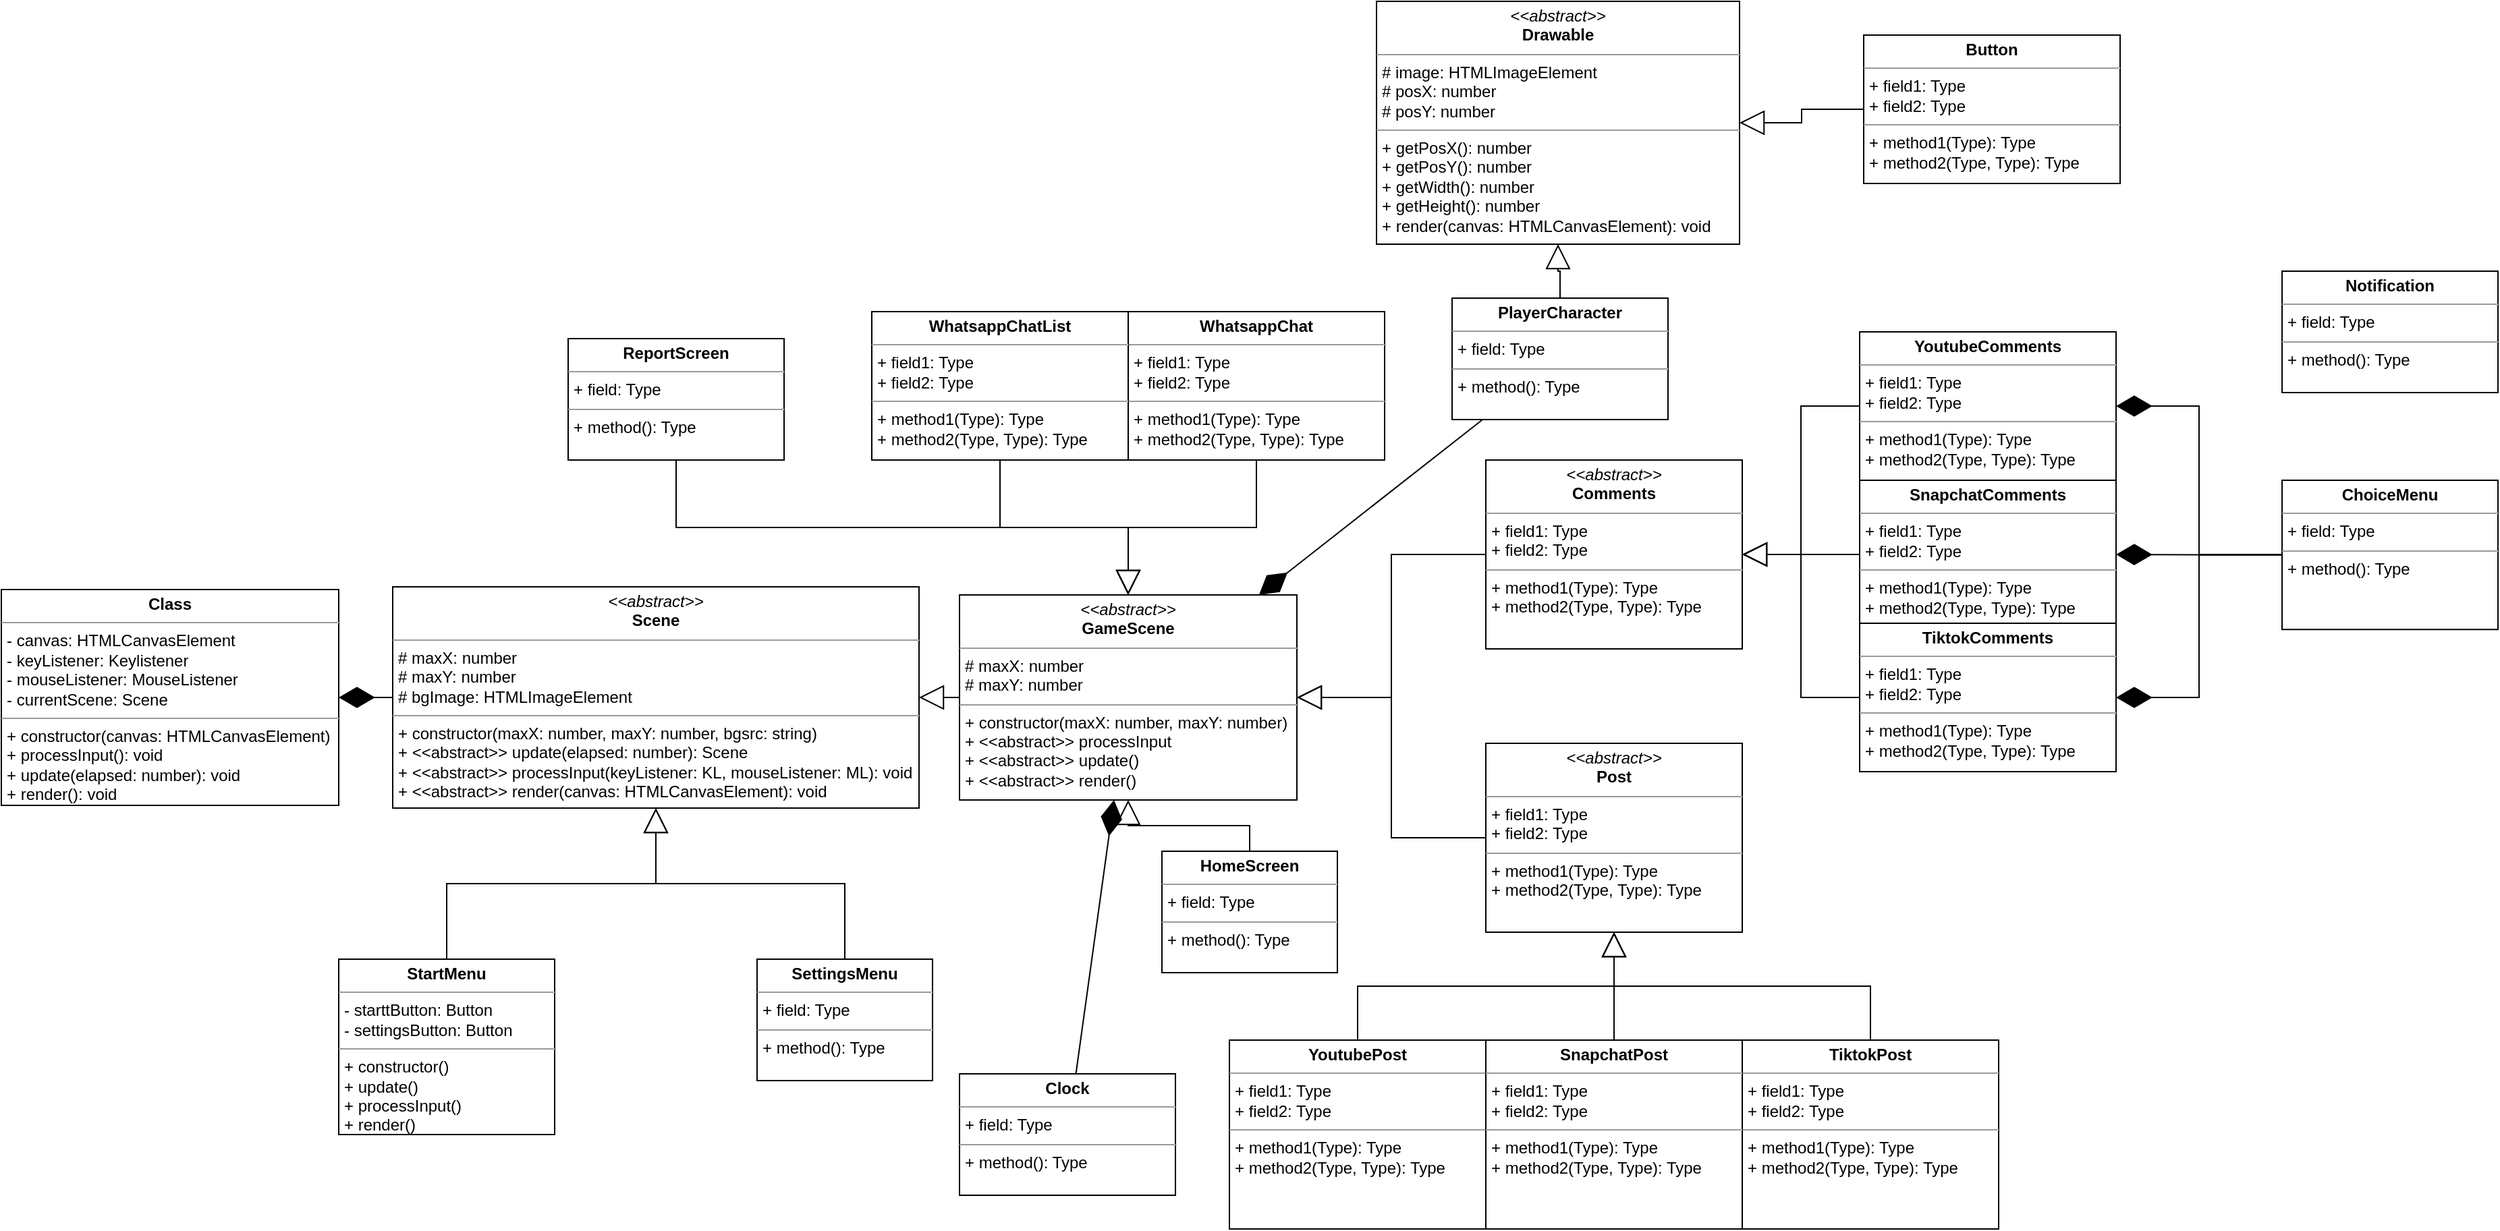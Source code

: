 <mxfile version="20.6.2" type="device"><diagram id="C5RBs43oDa-KdzZeNtuy" name="Page-1"><mxGraphModel dx="1905" dy="1842" grid="1" gridSize="10" guides="1" tooltips="1" connect="1" arrows="1" fold="1" page="1" pageScale="1" pageWidth="827" pageHeight="1169" math="0" shadow="0"><root><mxCell id="WIyWlLk6GJQsqaUBKTNV-0"/><mxCell id="WIyWlLk6GJQsqaUBKTNV-1" parent="WIyWlLk6GJQsqaUBKTNV-0"/><mxCell id="Z6UXT3J0oveHrGKDmmek-25" value="&lt;p style=&quot;margin:0px;margin-top:4px;text-align:center;&quot;&gt;&lt;i&gt;&amp;lt;&amp;lt;abstract&amp;gt;&amp;gt;&lt;/i&gt;&lt;br&gt;&lt;b&gt;GameScene&lt;/b&gt;&lt;/p&gt;&lt;hr size=&quot;1&quot;&gt;&lt;p style=&quot;margin:0px;margin-left:4px;&quot;&gt;# maxX: number&lt;/p&gt;&lt;p style=&quot;margin:0px;margin-left:4px;&quot;&gt;# maxY: number&lt;/p&gt;&lt;hr size=&quot;1&quot;&gt;&lt;p style=&quot;margin:0px;margin-left:4px;&quot;&gt;+ constructor(maxX: number, maxY: number)&lt;br&gt;&lt;/p&gt;&lt;p style=&quot;margin:0px;margin-left:4px;&quot;&gt;+ &amp;lt;&amp;lt;abstract&amp;gt;&amp;gt; processInput&lt;/p&gt;&lt;p style=&quot;margin:0px;margin-left:4px;&quot;&gt;+ &amp;lt;&amp;lt;abstract&amp;gt;&amp;gt; update()&lt;/p&gt;&lt;p style=&quot;margin:0px;margin-left:4px;&quot;&gt;+ &amp;lt;&amp;lt;abstract&amp;gt;&amp;gt; render()&lt;/p&gt;&lt;p style=&quot;margin:0px;margin-left:4px;&quot;&gt;&lt;br&gt;&lt;/p&gt;" style="verticalAlign=top;align=left;overflow=fill;fontSize=12;fontFamily=Helvetica;html=1;" vertex="1" parent="WIyWlLk6GJQsqaUBKTNV-1"><mxGeometry x="-30" y="-100" width="250" height="152" as="geometry"/></mxCell><mxCell id="Z6UXT3J0oveHrGKDmmek-26" value="&lt;p style=&quot;margin:0px;margin-top:4px;text-align:center;&quot;&gt;&lt;b&gt;Class&lt;/b&gt;&lt;/p&gt;&lt;hr size=&quot;1&quot;&gt;&lt;p style=&quot;margin:0px;margin-left:4px;&quot;&gt;- canvas: HTMLCanvasElement&lt;br&gt;&lt;/p&gt;&lt;p style=&quot;margin:0px;margin-left:4px;&quot;&gt;- keyListener: Keylistener&lt;br&gt;&lt;/p&gt;&lt;p style=&quot;margin:0px;margin-left:4px;&quot;&gt;- mouseListener: MouseListener&lt;br&gt;&lt;/p&gt;&lt;p style=&quot;margin:0px;margin-left:4px;&quot;&gt;- currentScene: Scene&lt;br&gt;&lt;/p&gt;&lt;hr size=&quot;1&quot;&gt;&lt;p style=&quot;margin:0px;margin-left:4px;&quot;&gt;+ constructor(canvas: HTMLCanvasElement)&lt;br&gt;&lt;/p&gt;&lt;p style=&quot;margin:0px;margin-left:4px;&quot;&gt;+ processInput(): void&lt;br&gt;&lt;/p&gt;&lt;p style=&quot;margin:0px;margin-left:4px;&quot;&gt;+ update(elapsed: number): void&lt;br&gt;&lt;/p&gt;&lt;p style=&quot;margin:0px;margin-left:4px;&quot;&gt;+ render(): void&lt;br&gt;&lt;/p&gt;" style="verticalAlign=top;align=left;overflow=fill;fontSize=12;fontFamily=Helvetica;html=1;" vertex="1" parent="WIyWlLk6GJQsqaUBKTNV-1"><mxGeometry x="-740" y="-104" width="250" height="160" as="geometry"/></mxCell><mxCell id="Z6UXT3J0oveHrGKDmmek-35" value="&lt;p style=&quot;margin:0px;margin-top:4px;text-align:center;&quot;&gt;&lt;b&gt;SettingsMenu&lt;/b&gt;&lt;/p&gt;&lt;hr size=&quot;1&quot;&gt;&lt;p style=&quot;margin:0px;margin-left:4px;&quot;&gt;+ field: Type&lt;/p&gt;&lt;hr size=&quot;1&quot;&gt;&lt;p style=&quot;margin:0px;margin-left:4px;&quot;&gt;+ method(): Type&lt;/p&gt;" style="verticalAlign=top;align=left;overflow=fill;fontSize=12;fontFamily=Helvetica;html=1;" vertex="1" parent="WIyWlLk6GJQsqaUBKTNV-1"><mxGeometry x="-180" y="170" width="130" height="90" as="geometry"/></mxCell><mxCell id="Z6UXT3J0oveHrGKDmmek-36" value="&lt;p style=&quot;margin:0px;margin-top:4px;text-align:center;&quot;&gt;&lt;b&gt;StartMenu&lt;/b&gt;&lt;/p&gt;&lt;hr size=&quot;1&quot;&gt;&lt;p style=&quot;margin: 0px 0px 0px 4px;&quot;&gt;- starttButton: Button&lt;/p&gt;&lt;p style=&quot;margin: 0px 0px 0px 4px;&quot;&gt;- settingsButton: Button&lt;/p&gt;&lt;hr size=&quot;1&quot;&gt;&lt;p style=&quot;margin:0px;margin-left:4px;&quot;&gt;+ constructor()&lt;/p&gt;&lt;p style=&quot;margin:0px;margin-left:4px;&quot;&gt;+ update()&lt;/p&gt;&lt;p style=&quot;margin:0px;margin-left:4px;&quot;&gt;+ processInput()&lt;/p&gt;&lt;p style=&quot;margin:0px;margin-left:4px;&quot;&gt;+ render()&lt;/p&gt;" style="verticalAlign=top;align=left;overflow=fill;fontSize=12;fontFamily=Helvetica;html=1;" vertex="1" parent="WIyWlLk6GJQsqaUBKTNV-1"><mxGeometry x="-490" y="170" width="160" height="130" as="geometry"/></mxCell><mxCell id="Z6UXT3J0oveHrGKDmmek-38" value="&lt;p style=&quot;margin:0px;margin-top:4px;text-align:center;&quot;&gt;&lt;b&gt;HomeScreen&lt;/b&gt;&lt;/p&gt;&lt;hr size=&quot;1&quot;&gt;&lt;p style=&quot;margin:0px;margin-left:4px;&quot;&gt;+ field: Type&lt;/p&gt;&lt;hr size=&quot;1&quot;&gt;&lt;p style=&quot;margin:0px;margin-left:4px;&quot;&gt;+ method(): Type&lt;/p&gt;" style="verticalAlign=top;align=left;overflow=fill;fontSize=12;fontFamily=Helvetica;html=1;" vertex="1" parent="WIyWlLk6GJQsqaUBKTNV-1"><mxGeometry x="120" y="90" width="130" height="90" as="geometry"/></mxCell><mxCell id="Z6UXT3J0oveHrGKDmmek-39" value="&lt;p style=&quot;margin:0px;margin-top:4px;text-align:center;&quot;&gt;&lt;i&gt;&amp;lt;&amp;lt;abstract&amp;gt;&amp;gt;&lt;/i&gt;&lt;br&gt;&lt;b&gt;Post&lt;/b&gt;&lt;/p&gt;&lt;hr size=&quot;1&quot;&gt;&lt;p style=&quot;margin:0px;margin-left:4px;&quot;&gt;+ field1: Type&lt;br&gt;+ field2: Type&lt;/p&gt;&lt;hr size=&quot;1&quot;&gt;&lt;p style=&quot;margin:0px;margin-left:4px;&quot;&gt;+ method1(Type): Type&lt;br&gt;+ method2(Type, Type): Type&lt;/p&gt;" style="verticalAlign=top;align=left;overflow=fill;fontSize=12;fontFamily=Helvetica;html=1;" vertex="1" parent="WIyWlLk6GJQsqaUBKTNV-1"><mxGeometry x="360" y="10" width="190" height="140" as="geometry"/></mxCell><mxCell id="Z6UXT3J0oveHrGKDmmek-40" value="&lt;p style=&quot;margin:0px;margin-top:4px;text-align:center;&quot;&gt;&lt;b&gt;TiktokPost&lt;/b&gt;&lt;/p&gt;&lt;hr size=&quot;1&quot;&gt;&lt;p style=&quot;margin:0px;margin-left:4px;&quot;&gt;+ field1: Type&lt;br&gt;+ field2: Type&lt;/p&gt;&lt;hr size=&quot;1&quot;&gt;&lt;p style=&quot;margin:0px;margin-left:4px;&quot;&gt;+ method1(Type): Type&lt;br&gt;+ method2(Type, Type): Type&lt;/p&gt;" style="verticalAlign=top;align=left;overflow=fill;fontSize=12;fontFamily=Helvetica;html=1;" vertex="1" parent="WIyWlLk6GJQsqaUBKTNV-1"><mxGeometry x="550" y="230" width="190" height="140" as="geometry"/></mxCell><mxCell id="Z6UXT3J0oveHrGKDmmek-42" value="&lt;p style=&quot;margin:0px;margin-top:4px;text-align:center;&quot;&gt;&lt;b&gt;YoutubePost&lt;/b&gt;&lt;/p&gt;&lt;hr size=&quot;1&quot;&gt;&lt;p style=&quot;margin:0px;margin-left:4px;&quot;&gt;+ field1: Type&lt;br&gt;+ field2: Type&lt;/p&gt;&lt;hr size=&quot;1&quot;&gt;&lt;p style=&quot;margin:0px;margin-left:4px;&quot;&gt;+ method1(Type): Type&lt;br&gt;+ method2(Type, Type): Type&lt;/p&gt;" style="verticalAlign=top;align=left;overflow=fill;fontSize=12;fontFamily=Helvetica;html=1;" vertex="1" parent="WIyWlLk6GJQsqaUBKTNV-1"><mxGeometry x="170" y="230" width="190" height="140" as="geometry"/></mxCell><mxCell id="Z6UXT3J0oveHrGKDmmek-43" value="&lt;p style=&quot;margin:0px;margin-top:4px;text-align:center;&quot;&gt;&lt;b&gt;SnapchatPost&lt;/b&gt;&lt;/p&gt;&lt;hr size=&quot;1&quot;&gt;&lt;p style=&quot;margin:0px;margin-left:4px;&quot;&gt;+ field1: Type&lt;br&gt;+ field2: Type&lt;/p&gt;&lt;hr size=&quot;1&quot;&gt;&lt;p style=&quot;margin:0px;margin-left:4px;&quot;&gt;+ method1(Type): Type&lt;br&gt;+ method2(Type, Type): Type&lt;/p&gt;" style="verticalAlign=top;align=left;overflow=fill;fontSize=12;fontFamily=Helvetica;html=1;" vertex="1" parent="WIyWlLk6GJQsqaUBKTNV-1"><mxGeometry x="360" y="230" width="190" height="140" as="geometry"/></mxCell><mxCell id="Z6UXT3J0oveHrGKDmmek-44" value="&lt;p style=&quot;margin:0px;margin-top:4px;text-align:center;&quot;&gt;&lt;b&gt;WhatsappChat&lt;/b&gt;&lt;/p&gt;&lt;hr size=&quot;1&quot;&gt;&lt;p style=&quot;margin:0px;margin-left:4px;&quot;&gt;+ field1: Type&lt;br&gt;+ field2: Type&lt;/p&gt;&lt;hr size=&quot;1&quot;&gt;&lt;p style=&quot;margin:0px;margin-left:4px;&quot;&gt;+ method1(Type): Type&lt;br&gt;+ method2(Type, Type): Type&lt;/p&gt;" style="verticalAlign=top;align=left;overflow=fill;fontSize=12;fontFamily=Helvetica;html=1;" vertex="1" parent="WIyWlLk6GJQsqaUBKTNV-1"><mxGeometry x="95" y="-310" width="190" height="110" as="geometry"/></mxCell><mxCell id="Z6UXT3J0oveHrGKDmmek-45" value="&lt;p style=&quot;margin:0px;margin-top:4px;text-align:center;&quot;&gt;&lt;b&gt;WhatsappChatList&lt;/b&gt;&lt;/p&gt;&lt;hr size=&quot;1&quot;&gt;&lt;p style=&quot;margin:0px;margin-left:4px;&quot;&gt;+ field1: Type&lt;br&gt;+ field2: Type&lt;/p&gt;&lt;hr size=&quot;1&quot;&gt;&lt;p style=&quot;margin:0px;margin-left:4px;&quot;&gt;+ method1(Type): Type&lt;br&gt;+ method2(Type, Type): Type&lt;/p&gt;" style="verticalAlign=top;align=left;overflow=fill;fontSize=12;fontFamily=Helvetica;html=1;" vertex="1" parent="WIyWlLk6GJQsqaUBKTNV-1"><mxGeometry x="-95" y="-310" width="190" height="110" as="geometry"/></mxCell><mxCell id="Z6UXT3J0oveHrGKDmmek-46" value="&lt;p style=&quot;margin:0px;margin-top:4px;text-align:center;&quot;&gt;&lt;b&gt;Button&lt;/b&gt;&lt;/p&gt;&lt;hr size=&quot;1&quot;&gt;&lt;p style=&quot;margin:0px;margin-left:4px;&quot;&gt;+ field1: Type&lt;br&gt;+ field2: Type&lt;/p&gt;&lt;hr size=&quot;1&quot;&gt;&lt;p style=&quot;margin:0px;margin-left:4px;&quot;&gt;+ method1(Type): Type&lt;br&gt;+ method2(Type, Type): Type&lt;/p&gt;" style="verticalAlign=top;align=left;overflow=fill;fontSize=12;fontFamily=Helvetica;html=1;" vertex="1" parent="WIyWlLk6GJQsqaUBKTNV-1"><mxGeometry x="640" y="-515" width="190" height="110" as="geometry"/></mxCell><mxCell id="Z6UXT3J0oveHrGKDmmek-54" value="" style="endArrow=block;endSize=16;endFill=0;html=1;rounded=0;edgeStyle=orthogonalEdgeStyle;" edge="1" parent="WIyWlLk6GJQsqaUBKTNV-1" source="Z6UXT3J0oveHrGKDmmek-38" target="Z6UXT3J0oveHrGKDmmek-25"><mxGeometry x="0.495" y="105" width="160" relative="1" as="geometry"><mxPoint x="120" y="220" as="sourcePoint"/><mxPoint x="280" y="220" as="targetPoint"/><mxPoint as="offset"/></mxGeometry></mxCell><mxCell id="Z6UXT3J0oveHrGKDmmek-60" value="Extends" style="endArrow=block;endSize=16;endFill=0;html=1;rounded=0;labelBackgroundColor=default;strokeColor=default;fontFamily=Helvetica;fontSize=0;fontColor=default;shape=connector;edgeStyle=orthogonalEdgeStyle;" edge="1" parent="WIyWlLk6GJQsqaUBKTNV-1" source="Z6UXT3J0oveHrGKDmmek-39" target="Z6UXT3J0oveHrGKDmmek-25"><mxGeometry width="160" relative="1" as="geometry"><mxPoint x="390" y="146.5" as="sourcePoint"/><mxPoint x="590" y="146.5" as="targetPoint"/></mxGeometry></mxCell><mxCell id="Z6UXT3J0oveHrGKDmmek-61" value="Extends" style="endArrow=block;endSize=16;endFill=0;html=1;rounded=0;labelBackgroundColor=default;strokeColor=default;fontFamily=Helvetica;fontSize=0;fontColor=default;shape=connector;edgeStyle=orthogonalEdgeStyle;" edge="1" parent="WIyWlLk6GJQsqaUBKTNV-1" source="Z6UXT3J0oveHrGKDmmek-43" target="Z6UXT3J0oveHrGKDmmek-39"><mxGeometry width="160" relative="1" as="geometry"><mxPoint x="320" y="360" as="sourcePoint"/><mxPoint x="480" y="360" as="targetPoint"/></mxGeometry></mxCell><mxCell id="Z6UXT3J0oveHrGKDmmek-62" value="Extends" style="endArrow=block;endSize=16;endFill=0;html=1;rounded=0;labelBackgroundColor=default;strokeColor=default;fontFamily=Helvetica;fontSize=0;fontColor=default;shape=connector;edgeStyle=orthogonalEdgeStyle;" edge="1" parent="WIyWlLk6GJQsqaUBKTNV-1" source="Z6UXT3J0oveHrGKDmmek-40" target="Z6UXT3J0oveHrGKDmmek-39"><mxGeometry width="160" relative="1" as="geometry"><mxPoint x="340" y="440" as="sourcePoint"/><mxPoint x="500" y="440" as="targetPoint"/></mxGeometry></mxCell><mxCell id="Z6UXT3J0oveHrGKDmmek-63" value="Extends" style="endArrow=block;endSize=16;endFill=0;html=1;rounded=0;labelBackgroundColor=default;strokeColor=default;fontFamily=Helvetica;fontSize=0;fontColor=default;shape=connector;edgeStyle=orthogonalEdgeStyle;" edge="1" parent="WIyWlLk6GJQsqaUBKTNV-1" source="Z6UXT3J0oveHrGKDmmek-42" target="Z6UXT3J0oveHrGKDmmek-39"><mxGeometry width="160" relative="1" as="geometry"><mxPoint x="355" y="489.5" as="sourcePoint"/><mxPoint x="515" y="489.5" as="targetPoint"/></mxGeometry></mxCell><mxCell id="Z6UXT3J0oveHrGKDmmek-69" value="Extends" style="endArrow=block;endSize=16;endFill=0;html=1;rounded=0;labelBackgroundColor=default;strokeColor=default;fontFamily=Helvetica;fontSize=0;fontColor=default;shape=connector;edgeStyle=orthogonalEdgeStyle;" edge="1" parent="WIyWlLk6GJQsqaUBKTNV-1" source="Z6UXT3J0oveHrGKDmmek-45" target="Z6UXT3J0oveHrGKDmmek-25"><mxGeometry width="160" relative="1" as="geometry"><mxPoint x="10" y="-160" as="sourcePoint"/><mxPoint x="170" y="-160" as="targetPoint"/></mxGeometry></mxCell><mxCell id="Z6UXT3J0oveHrGKDmmek-70" value="Extends" style="endArrow=block;endSize=16;endFill=0;html=1;rounded=0;labelBackgroundColor=default;strokeColor=default;fontFamily=Helvetica;fontSize=0;fontColor=default;shape=connector;edgeStyle=orthogonalEdgeStyle;" edge="1" parent="WIyWlLk6GJQsqaUBKTNV-1" source="Z6UXT3J0oveHrGKDmmek-44" target="Z6UXT3J0oveHrGKDmmek-25"><mxGeometry width="160" relative="1" as="geometry"><mxPoint x="150" y="-140" as="sourcePoint"/><mxPoint x="310" y="-140" as="targetPoint"/></mxGeometry></mxCell><mxCell id="Z6UXT3J0oveHrGKDmmek-72" value="&lt;p style=&quot;margin:0px;margin-top:4px;text-align:center;&quot;&gt;&lt;i&gt;&amp;lt;&amp;lt;abstract&amp;gt;&amp;gt;&lt;/i&gt;&lt;br&gt;&lt;b&gt;Drawable&lt;/b&gt;&lt;/p&gt;&lt;hr size=&quot;1&quot;&gt;&lt;p style=&quot;margin:0px;margin-left:4px;&quot;&gt;# image: HTMLImageElement&lt;br&gt;# posX: number&lt;/p&gt;&lt;p style=&quot;margin:0px;margin-left:4px;&quot;&gt;# posY: number&lt;/p&gt;&lt;hr size=&quot;1&quot;&gt;&lt;p style=&quot;margin:0px;margin-left:4px;&quot;&gt;+ getPosX(): number&lt;br&gt;&lt;/p&gt;&lt;p style=&quot;margin:0px;margin-left:4px;&quot;&gt;+ getPosY(): number&lt;/p&gt;&lt;p style=&quot;margin:0px;margin-left:4px;&quot;&gt;+ getWidth(): number&lt;/p&gt;&lt;p style=&quot;margin:0px;margin-left:4px;&quot;&gt;+ getHeight(): number&lt;/p&gt;&lt;p style=&quot;margin:0px;margin-left:4px;&quot;&gt;+ render(canvas: HTMLCanvasElement): void&lt;/p&gt;" style="verticalAlign=top;align=left;overflow=fill;fontSize=12;fontFamily=Helvetica;html=1;fontColor=default;" vertex="1" parent="WIyWlLk6GJQsqaUBKTNV-1"><mxGeometry x="279" y="-540" width="269" height="180" as="geometry"/></mxCell><mxCell id="Z6UXT3J0oveHrGKDmmek-73" value="&lt;p style=&quot;margin:0px;margin-top:4px;text-align:center;&quot;&gt;&lt;b&gt;PlayerCharacter&lt;/b&gt;&lt;/p&gt;&lt;hr size=&quot;1&quot;&gt;&lt;p style=&quot;margin:0px;margin-left:4px;&quot;&gt;+ field: Type&lt;/p&gt;&lt;hr size=&quot;1&quot;&gt;&lt;p style=&quot;margin:0px;margin-left:4px;&quot;&gt;+ method(): Type&lt;/p&gt;" style="verticalAlign=top;align=left;overflow=fill;fontSize=12;fontFamily=Helvetica;html=1;fontColor=default;" vertex="1" parent="WIyWlLk6GJQsqaUBKTNV-1"><mxGeometry x="335" y="-320" width="160" height="90" as="geometry"/></mxCell><mxCell id="Z6UXT3J0oveHrGKDmmek-74" value="&lt;p style=&quot;margin:0px;margin-top:4px;text-align:center;&quot;&gt;&lt;b&gt;Notification&lt;/b&gt;&lt;/p&gt;&lt;hr size=&quot;1&quot;&gt;&lt;p style=&quot;margin:0px;margin-left:4px;&quot;&gt;+ field: Type&lt;/p&gt;&lt;hr size=&quot;1&quot;&gt;&lt;p style=&quot;margin:0px;margin-left:4px;&quot;&gt;+ method(): Type&lt;/p&gt;" style="verticalAlign=top;align=left;overflow=fill;fontSize=12;fontFamily=Helvetica;html=1;fontColor=default;" vertex="1" parent="WIyWlLk6GJQsqaUBKTNV-1"><mxGeometry x="950" y="-340" width="160" height="90" as="geometry"/></mxCell><mxCell id="Z6UXT3J0oveHrGKDmmek-75" value="&lt;p style=&quot;margin:0px;margin-top:4px;text-align:center;&quot;&gt;&lt;i&gt;&amp;lt;&amp;lt;abstract&amp;gt;&amp;gt;&lt;/i&gt;&lt;br&gt;&lt;b&gt;Comments&lt;/b&gt;&lt;/p&gt;&lt;hr size=&quot;1&quot;&gt;&lt;p style=&quot;margin:0px;margin-left:4px;&quot;&gt;+ field1: Type&lt;br&gt;+ field2: Type&lt;/p&gt;&lt;hr size=&quot;1&quot;&gt;&lt;p style=&quot;margin:0px;margin-left:4px;&quot;&gt;+ method1(Type): Type&lt;br&gt;+ method2(Type, Type): Type&lt;/p&gt;" style="verticalAlign=top;align=left;overflow=fill;fontSize=12;fontFamily=Helvetica;html=1;fontColor=default;" vertex="1" parent="WIyWlLk6GJQsqaUBKTNV-1"><mxGeometry x="360" y="-200" width="190" height="140" as="geometry"/></mxCell><mxCell id="Z6UXT3J0oveHrGKDmmek-76" value="&lt;p style=&quot;margin:0px;margin-top:4px;text-align:center;&quot;&gt;&lt;b&gt;YoutubeComments&lt;/b&gt;&lt;/p&gt;&lt;hr size=&quot;1&quot;&gt;&lt;p style=&quot;margin:0px;margin-left:4px;&quot;&gt;+ field1: Type&lt;br&gt;+ field2: Type&lt;/p&gt;&lt;hr size=&quot;1&quot;&gt;&lt;p style=&quot;margin:0px;margin-left:4px;&quot;&gt;+ method1(Type): Type&lt;br&gt;+ method2(Type, Type): Type&lt;/p&gt;" style="verticalAlign=top;align=left;overflow=fill;fontSize=12;fontFamily=Helvetica;html=1;fontColor=default;" vertex="1" parent="WIyWlLk6GJQsqaUBKTNV-1"><mxGeometry x="637" y="-295" width="190" height="110" as="geometry"/></mxCell><mxCell id="Z6UXT3J0oveHrGKDmmek-77" value="&lt;p style=&quot;margin:0px;margin-top:4px;text-align:center;&quot;&gt;&lt;b&gt;SnapchatComments&lt;/b&gt;&lt;br&gt;&lt;/p&gt;&lt;hr size=&quot;1&quot;&gt;&lt;p style=&quot;margin:0px;margin-left:4px;&quot;&gt;+ field1: Type&lt;br&gt;+ field2: Type&lt;/p&gt;&lt;hr size=&quot;1&quot;&gt;&lt;p style=&quot;margin:0px;margin-left:4px;&quot;&gt;+ method1(Type): Type&lt;br&gt;+ method2(Type, Type): Type&lt;/p&gt;" style="verticalAlign=top;align=left;overflow=fill;fontSize=12;fontFamily=Helvetica;html=1;fontColor=default;" vertex="1" parent="WIyWlLk6GJQsqaUBKTNV-1"><mxGeometry x="637" y="-185" width="190" height="110" as="geometry"/></mxCell><mxCell id="Z6UXT3J0oveHrGKDmmek-78" value="&lt;p style=&quot;margin:0px;margin-top:4px;text-align:center;&quot;&gt;&lt;b&gt;TiktokComments&lt;/b&gt;&lt;br&gt;&lt;/p&gt;&lt;hr size=&quot;1&quot;&gt;&lt;p style=&quot;margin:0px;margin-left:4px;&quot;&gt;+ field1: Type&lt;br&gt;+ field2: Type&lt;/p&gt;&lt;hr size=&quot;1&quot;&gt;&lt;p style=&quot;margin:0px;margin-left:4px;&quot;&gt;+ method1(Type): Type&lt;br&gt;+ method2(Type, Type): Type&lt;/p&gt;" style="verticalAlign=top;align=left;overflow=fill;fontSize=12;fontFamily=Helvetica;html=1;fontColor=default;" vertex="1" parent="WIyWlLk6GJQsqaUBKTNV-1"><mxGeometry x="637" y="-79" width="190" height="110" as="geometry"/></mxCell><mxCell id="Z6UXT3J0oveHrGKDmmek-79" value="Extends" style="endArrow=block;endSize=16;endFill=0;html=1;rounded=0;labelBackgroundColor=default;strokeColor=default;fontFamily=Helvetica;fontSize=0;fontColor=default;shape=connector;edgeStyle=orthogonalEdgeStyle;" edge="1" parent="WIyWlLk6GJQsqaUBKTNV-1" source="Z6UXT3J0oveHrGKDmmek-76" target="Z6UXT3J0oveHrGKDmmek-75"><mxGeometry width="160" relative="1" as="geometry"><mxPoint x="420" y="-310" as="sourcePoint"/><mxPoint x="580" y="-310" as="targetPoint"/></mxGeometry></mxCell><mxCell id="Z6UXT3J0oveHrGKDmmek-80" value="Extends" style="endArrow=block;endSize=16;endFill=0;html=1;rounded=0;labelBackgroundColor=default;strokeColor=default;fontFamily=Helvetica;fontSize=0;fontColor=default;shape=connector;edgeStyle=orthogonalEdgeStyle;" edge="1" parent="WIyWlLk6GJQsqaUBKTNV-1" source="Z6UXT3J0oveHrGKDmmek-77" target="Z6UXT3J0oveHrGKDmmek-75"><mxGeometry width="160" relative="1" as="geometry"><mxPoint x="360" y="-280" as="sourcePoint"/><mxPoint x="520" y="-280" as="targetPoint"/></mxGeometry></mxCell><mxCell id="Z6UXT3J0oveHrGKDmmek-81" value="Extends" style="endArrow=block;endSize=16;endFill=0;html=1;rounded=0;labelBackgroundColor=default;strokeColor=default;fontFamily=Helvetica;fontSize=0;fontColor=default;shape=connector;edgeStyle=orthogonalEdgeStyle;" edge="1" parent="WIyWlLk6GJQsqaUBKTNV-1" source="Z6UXT3J0oveHrGKDmmek-78" target="Z6UXT3J0oveHrGKDmmek-75"><mxGeometry width="160" relative="1" as="geometry"><mxPoint x="310" y="-50" as="sourcePoint"/><mxPoint x="470" y="-50" as="targetPoint"/></mxGeometry></mxCell><mxCell id="Z6UXT3J0oveHrGKDmmek-82" value="Extends" style="endArrow=block;endSize=16;endFill=0;html=1;rounded=0;labelBackgroundColor=default;strokeColor=default;fontFamily=Helvetica;fontSize=0;fontColor=default;shape=connector;edgeStyle=orthogonalEdgeStyle;" edge="1" parent="WIyWlLk6GJQsqaUBKTNV-1" source="Z6UXT3J0oveHrGKDmmek-75" target="Z6UXT3J0oveHrGKDmmek-25"><mxGeometry width="160" relative="1" as="geometry"><mxPoint x="190" y="-140" as="sourcePoint"/><mxPoint x="350" y="-140" as="targetPoint"/></mxGeometry></mxCell><mxCell id="Z6UXT3J0oveHrGKDmmek-83" value="&lt;p style=&quot;margin:0px;margin-top:4px;text-align:center;&quot;&gt;&lt;b&gt;ChoiceMenu&lt;/b&gt;&lt;/p&gt;&lt;hr size=&quot;1&quot;&gt;&lt;p style=&quot;margin:0px;margin-left:4px;&quot;&gt;+ field: Type&lt;/p&gt;&lt;hr size=&quot;1&quot;&gt;&lt;p style=&quot;margin:0px;margin-left:4px;&quot;&gt;+ method(): Type&lt;/p&gt;" style="verticalAlign=top;align=left;overflow=fill;fontSize=12;fontFamily=Helvetica;html=1;fontColor=default;" vertex="1" parent="WIyWlLk6GJQsqaUBKTNV-1"><mxGeometry x="950" y="-185" width="160" height="110.62" as="geometry"/></mxCell><mxCell id="Z6UXT3J0oveHrGKDmmek-84" value="&lt;p style=&quot;margin:0px;margin-top:4px;text-align:center;&quot;&gt;&lt;b&gt;ReportScreen&lt;/b&gt;&lt;/p&gt;&lt;hr size=&quot;1&quot;&gt;&lt;p style=&quot;margin:0px;margin-left:4px;&quot;&gt;+ field: Type&lt;/p&gt;&lt;hr size=&quot;1&quot;&gt;&lt;p style=&quot;margin:0px;margin-left:4px;&quot;&gt;+ method(): Type&lt;/p&gt;" style="verticalAlign=top;align=left;overflow=fill;fontSize=12;fontFamily=Helvetica;html=1;fontColor=default;" vertex="1" parent="WIyWlLk6GJQsqaUBKTNV-1"><mxGeometry x="-320" y="-290" width="160" height="90" as="geometry"/></mxCell><mxCell id="Z6UXT3J0oveHrGKDmmek-85" value="" style="endArrow=diamondThin;endFill=1;endSize=24;html=1;rounded=0;labelBackgroundColor=default;strokeColor=default;fontFamily=Helvetica;fontSize=0;fontColor=default;shape=connector;" edge="1" parent="WIyWlLk6GJQsqaUBKTNV-1" source="Z6UXT3J0oveHrGKDmmek-73" target="Z6UXT3J0oveHrGKDmmek-25"><mxGeometry width="160" relative="1" as="geometry"><mxPoint x="340" y="-410" as="sourcePoint"/><mxPoint x="500" y="-410" as="targetPoint"/></mxGeometry></mxCell><mxCell id="Z6UXT3J0oveHrGKDmmek-86" value="Extends" style="endArrow=block;endSize=16;endFill=0;html=1;rounded=0;labelBackgroundColor=default;strokeColor=default;fontFamily=Helvetica;fontSize=0;fontColor=default;shape=connector;edgeStyle=elbowEdgeStyle;elbow=vertical;" edge="1" parent="WIyWlLk6GJQsqaUBKTNV-1" source="Z6UXT3J0oveHrGKDmmek-84" target="Z6UXT3J0oveHrGKDmmek-25"><mxGeometry width="160" relative="1" as="geometry"><mxPoint x="-260" y="-140" as="sourcePoint"/><mxPoint x="-100" y="-140" as="targetPoint"/></mxGeometry></mxCell><mxCell id="Z6UXT3J0oveHrGKDmmek-87" value="Extends" style="endArrow=block;endSize=16;endFill=0;html=1;rounded=0;labelBackgroundColor=default;strokeColor=default;fontFamily=Helvetica;fontSize=0;fontColor=default;shape=connector;edgeStyle=orthogonalEdgeStyle;" edge="1" parent="WIyWlLk6GJQsqaUBKTNV-1" source="Z6UXT3J0oveHrGKDmmek-73" target="Z6UXT3J0oveHrGKDmmek-72"><mxGeometry width="160" relative="1" as="geometry"><mxPoint x="230" y="-430" as="sourcePoint"/><mxPoint x="390" y="-430" as="targetPoint"/></mxGeometry></mxCell><mxCell id="Z6UXT3J0oveHrGKDmmek-88" value="Extends" style="endArrow=block;endSize=16;endFill=0;html=1;rounded=0;labelBackgroundColor=default;strokeColor=default;fontFamily=Helvetica;fontSize=0;fontColor=default;shape=connector;edgeStyle=orthogonalEdgeStyle;" edge="1" parent="WIyWlLk6GJQsqaUBKTNV-1" source="Z6UXT3J0oveHrGKDmmek-46" target="Z6UXT3J0oveHrGKDmmek-72"><mxGeometry width="160" relative="1" as="geometry"><mxPoint x="230" y="-470" as="sourcePoint"/><mxPoint x="390" y="-470" as="targetPoint"/></mxGeometry></mxCell><mxCell id="Z6UXT3J0oveHrGKDmmek-89" value="" style="endArrow=diamondThin;endFill=1;endSize=24;html=1;rounded=0;labelBackgroundColor=default;strokeColor=default;fontFamily=Helvetica;fontSize=0;fontColor=default;shape=connector;edgeStyle=orthogonalEdgeStyle;" edge="1" parent="WIyWlLk6GJQsqaUBKTNV-1" source="Z6UXT3J0oveHrGKDmmek-83" target="Z6UXT3J0oveHrGKDmmek-76"><mxGeometry width="160" relative="1" as="geometry"><mxPoint x="840" y="-10" as="sourcePoint"/><mxPoint x="1000" y="-10" as="targetPoint"/></mxGeometry></mxCell><mxCell id="Z6UXT3J0oveHrGKDmmek-90" value="" style="endArrow=diamondThin;endFill=1;endSize=24;html=1;rounded=0;labelBackgroundColor=default;strokeColor=default;fontFamily=Helvetica;fontSize=0;fontColor=default;shape=connector;edgeStyle=orthogonalEdgeStyle;" edge="1" parent="WIyWlLk6GJQsqaUBKTNV-1" source="Z6UXT3J0oveHrGKDmmek-83" target="Z6UXT3J0oveHrGKDmmek-77"><mxGeometry width="160" relative="1" as="geometry"><mxPoint x="950" y="9.5" as="sourcePoint"/><mxPoint x="1110" y="9.5" as="targetPoint"/></mxGeometry></mxCell><mxCell id="Z6UXT3J0oveHrGKDmmek-91" value="" style="endArrow=diamondThin;endFill=1;endSize=24;html=1;rounded=0;labelBackgroundColor=default;strokeColor=default;fontFamily=Helvetica;fontSize=0;fontColor=default;shape=connector;edgeStyle=orthogonalEdgeStyle;" edge="1" parent="WIyWlLk6GJQsqaUBKTNV-1" source="Z6UXT3J0oveHrGKDmmek-83" target="Z6UXT3J0oveHrGKDmmek-78"><mxGeometry width="160" relative="1" as="geometry"><mxPoint x="890" y="120" as="sourcePoint"/><mxPoint x="1050" y="120" as="targetPoint"/></mxGeometry></mxCell><mxCell id="Z6UXT3J0oveHrGKDmmek-92" value="&lt;p style=&quot;margin:0px;margin-top:4px;text-align:center;&quot;&gt;&lt;i&gt;&amp;lt;&amp;lt;abstract&amp;gt;&amp;gt;&lt;/i&gt;&lt;br&gt;&lt;b&gt;Scene&lt;/b&gt;&lt;/p&gt;&lt;hr size=&quot;1&quot;&gt;&lt;p style=&quot;margin:0px;margin-left:4px;&quot;&gt;# maxX: number&lt;/p&gt;&lt;p style=&quot;margin:0px;margin-left:4px;&quot;&gt;# maxY: number&lt;/p&gt;&lt;p style=&quot;margin:0px;margin-left:4px;&quot;&gt;# bgImage: HTMLImageElement&lt;/p&gt;&lt;hr size=&quot;1&quot;&gt;&lt;p style=&quot;margin:0px;margin-left:4px;&quot;&gt;+ constructor(maxX: number, maxY: number, bgsrc: string)&lt;/p&gt;&lt;p style=&quot;margin:0px;margin-left:4px;&quot;&gt;+ &amp;lt;&amp;lt;abstract&amp;gt;&amp;gt; update(elapsed: number): Scene&lt;/p&gt;&lt;p style=&quot;margin:0px;margin-left:4px;&quot;&gt;+ &amp;lt;&amp;lt;abstract&amp;gt;&amp;gt; processInput(keyListener: KL, mouseListener: ML): void&lt;/p&gt;&lt;p style=&quot;margin:0px;margin-left:4px;&quot;&gt;+ &amp;lt;&amp;lt;abstract&amp;gt;&amp;gt; render(canvas: HTMLCanvasElement): void&lt;/p&gt;" style="verticalAlign=top;align=left;overflow=fill;fontSize=12;fontFamily=Helvetica;html=1;fontColor=default;" vertex="1" parent="WIyWlLk6GJQsqaUBKTNV-1"><mxGeometry x="-450" y="-106" width="390" height="164" as="geometry"/></mxCell><mxCell id="Z6UXT3J0oveHrGKDmmek-94" value="" style="endArrow=diamondThin;endFill=1;endSize=24;html=1;rounded=0;labelBackgroundColor=default;strokeColor=default;fontFamily=Helvetica;fontSize=0;fontColor=default;shape=connector;edgeStyle=orthogonalEdgeStyle;" edge="1" parent="WIyWlLk6GJQsqaUBKTNV-1" source="Z6UXT3J0oveHrGKDmmek-92" target="Z6UXT3J0oveHrGKDmmek-26"><mxGeometry width="160" relative="1" as="geometry"><mxPoint x="-310" y="90" as="sourcePoint"/><mxPoint x="-150" y="90" as="targetPoint"/></mxGeometry></mxCell><mxCell id="Z6UXT3J0oveHrGKDmmek-95" value="Extends" style="endArrow=block;endSize=16;endFill=0;html=1;rounded=0;labelBackgroundColor=default;strokeColor=default;fontFamily=Helvetica;fontSize=0;fontColor=default;shape=connector;edgeStyle=orthogonalEdgeStyle;" edge="1" parent="WIyWlLk6GJQsqaUBKTNV-1" source="Z6UXT3J0oveHrGKDmmek-25" target="Z6UXT3J0oveHrGKDmmek-92"><mxGeometry width="160" relative="1" as="geometry"><mxPoint x="-170" y="79.5" as="sourcePoint"/><mxPoint x="-10" y="79.5" as="targetPoint"/></mxGeometry></mxCell><mxCell id="Z6UXT3J0oveHrGKDmmek-96" value="Extends" style="endArrow=block;endSize=16;endFill=0;html=1;rounded=0;labelBackgroundColor=default;strokeColor=default;fontFamily=Helvetica;fontSize=0;fontColor=default;shape=connector;edgeStyle=orthogonalEdgeStyle;" edge="1" parent="WIyWlLk6GJQsqaUBKTNV-1" source="Z6UXT3J0oveHrGKDmmek-36" target="Z6UXT3J0oveHrGKDmmek-92"><mxGeometry width="160" relative="1" as="geometry"><mxPoint x="-255" y="130" as="sourcePoint"/><mxPoint x="-95" y="130" as="targetPoint"/></mxGeometry></mxCell><mxCell id="Z6UXT3J0oveHrGKDmmek-98" value="Extends" style="endArrow=block;endSize=16;endFill=0;html=1;rounded=0;labelBackgroundColor=default;strokeColor=default;fontFamily=Helvetica;fontSize=0;fontColor=default;shape=connector;edgeStyle=orthogonalEdgeStyle;" edge="1" parent="WIyWlLk6GJQsqaUBKTNV-1" source="Z6UXT3J0oveHrGKDmmek-35" target="Z6UXT3J0oveHrGKDmmek-92"><mxGeometry width="160" relative="1" as="geometry"><mxPoint x="-630" y="170" as="sourcePoint"/><mxPoint x="-470" y="170" as="targetPoint"/></mxGeometry></mxCell><mxCell id="Z6UXT3J0oveHrGKDmmek-99" value="&lt;p style=&quot;margin:0px;margin-top:4px;text-align:center;&quot;&gt;&lt;b&gt;Clock&lt;/b&gt;&lt;/p&gt;&lt;hr size=&quot;1&quot;&gt;&lt;p style=&quot;margin:0px;margin-left:4px;&quot;&gt;+ field: Type&lt;/p&gt;&lt;hr size=&quot;1&quot;&gt;&lt;p style=&quot;margin:0px;margin-left:4px;&quot;&gt;+ method(): Type&lt;/p&gt;" style="verticalAlign=top;align=left;overflow=fill;fontSize=12;fontFamily=Helvetica;html=1;fontColor=default;" vertex="1" parent="WIyWlLk6GJQsqaUBKTNV-1"><mxGeometry x="-30" y="255" width="160" height="90" as="geometry"/></mxCell><mxCell id="Z6UXT3J0oveHrGKDmmek-100" value="" style="endArrow=diamondThin;endFill=1;endSize=24;html=1;rounded=0;labelBackgroundColor=default;strokeColor=default;fontFamily=Helvetica;fontSize=0;fontColor=default;shape=connector;" edge="1" parent="WIyWlLk6GJQsqaUBKTNV-1" source="Z6UXT3J0oveHrGKDmmek-99" target="Z6UXT3J0oveHrGKDmmek-25"><mxGeometry width="160" relative="1" as="geometry"><mxPoint x="-20" y="190" as="sourcePoint"/><mxPoint x="140" y="190" as="targetPoint"/></mxGeometry></mxCell></root></mxGraphModel></diagram></mxfile>